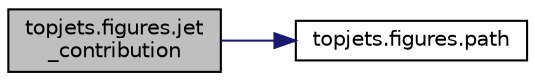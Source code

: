 digraph "topjets.figures.jet_contribution"
{
 // INTERACTIVE_SVG=YES
 // LATEX_PDF_SIZE
  edge [fontname="Helvetica",fontsize="10",labelfontname="Helvetica",labelfontsize="10"];
  node [fontname="Helvetica",fontsize="10",shape=record];
  rankdir="LR";
  Node1 [label="topjets.figures.jet\l_contribution",height=0.2,width=0.4,color="black", fillcolor="grey75", style="filled", fontcolor="black",tooltip=" "];
  Node1 -> Node2 [color="midnightblue",fontsize="10",style="solid",fontname="Helvetica"];
  Node2 [label="topjets.figures.path",height=0.2,width=0.4,color="black", fillcolor="white", style="filled",URL="$namespacetopjets_1_1figures.html#a47251819102516a1463ef58e1c35fde1",tooltip=" "];
}
